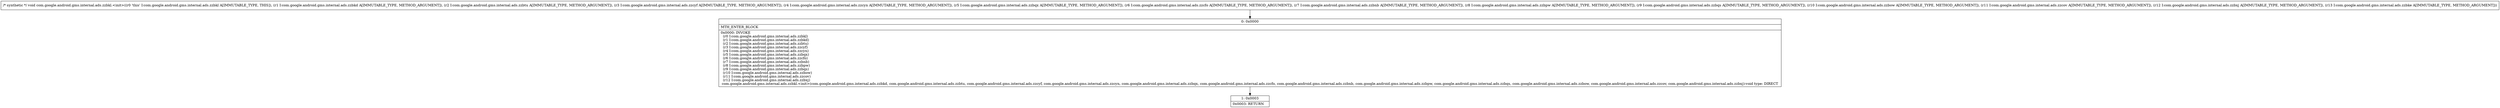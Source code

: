 digraph "CFG forcom.google.android.gms.internal.ads.zzbkl.\<init\>(Lcom\/google\/android\/gms\/internal\/ads\/zzbkd;Lcom\/google\/android\/gms\/internal\/ads\/zzbtu;Lcom\/google\/android\/gms\/internal\/ads\/zzcyf;Lcom\/google\/android\/gms\/internal\/ads\/zzcyn;Lcom\/google\/android\/gms\/internal\/ads\/zzbqx;Lcom\/google\/android\/gms\/internal\/ads\/zzcfo;Lcom\/google\/android\/gms\/internal\/ads\/zzbnb;Lcom\/google\/android\/gms\/internal\/ads\/zzbpw;Lcom\/google\/android\/gms\/internal\/ads\/zzbqs;Lcom\/google\/android\/gms\/internal\/ads\/zzbow;Lcom\/google\/android\/gms\/internal\/ads\/zzcov;Lcom\/google\/android\/gms\/internal\/ads\/zzbxj;Lcom\/google\/android\/gms\/internal\/ads\/zzbke;)V" {
Node_0 [shape=record,label="{0\:\ 0x0000|MTH_ENTER_BLOCK\l|0x0000: INVOKE  \l  (r0 I:com.google.android.gms.internal.ads.zzbkl)\l  (r1 I:com.google.android.gms.internal.ads.zzbkd)\l  (r2 I:com.google.android.gms.internal.ads.zzbtu)\l  (r3 I:com.google.android.gms.internal.ads.zzcyf)\l  (r4 I:com.google.android.gms.internal.ads.zzcyn)\l  (r5 I:com.google.android.gms.internal.ads.zzbqx)\l  (r6 I:com.google.android.gms.internal.ads.zzcfo)\l  (r7 I:com.google.android.gms.internal.ads.zzbnb)\l  (r8 I:com.google.android.gms.internal.ads.zzbpw)\l  (r9 I:com.google.android.gms.internal.ads.zzbqs)\l  (r10 I:com.google.android.gms.internal.ads.zzbow)\l  (r11 I:com.google.android.gms.internal.ads.zzcov)\l  (r12 I:com.google.android.gms.internal.ads.zzbxj)\l com.google.android.gms.internal.ads.zzbkl.\<init\>(com.google.android.gms.internal.ads.zzbkd, com.google.android.gms.internal.ads.zzbtu, com.google.android.gms.internal.ads.zzcyf, com.google.android.gms.internal.ads.zzcyn, com.google.android.gms.internal.ads.zzbqx, com.google.android.gms.internal.ads.zzcfo, com.google.android.gms.internal.ads.zzbnb, com.google.android.gms.internal.ads.zzbpw, com.google.android.gms.internal.ads.zzbqs, com.google.android.gms.internal.ads.zzbow, com.google.android.gms.internal.ads.zzcov, com.google.android.gms.internal.ads.zzbxj):void type: DIRECT \l}"];
Node_1 [shape=record,label="{1\:\ 0x0003|0x0003: RETURN   \l}"];
MethodNode[shape=record,label="{\/* synthetic *\/ void com.google.android.gms.internal.ads.zzbkl.\<init\>((r0 'this' I:com.google.android.gms.internal.ads.zzbkl A[IMMUTABLE_TYPE, THIS]), (r1 I:com.google.android.gms.internal.ads.zzbkd A[IMMUTABLE_TYPE, METHOD_ARGUMENT]), (r2 I:com.google.android.gms.internal.ads.zzbtu A[IMMUTABLE_TYPE, METHOD_ARGUMENT]), (r3 I:com.google.android.gms.internal.ads.zzcyf A[IMMUTABLE_TYPE, METHOD_ARGUMENT]), (r4 I:com.google.android.gms.internal.ads.zzcyn A[IMMUTABLE_TYPE, METHOD_ARGUMENT]), (r5 I:com.google.android.gms.internal.ads.zzbqx A[IMMUTABLE_TYPE, METHOD_ARGUMENT]), (r6 I:com.google.android.gms.internal.ads.zzcfo A[IMMUTABLE_TYPE, METHOD_ARGUMENT]), (r7 I:com.google.android.gms.internal.ads.zzbnb A[IMMUTABLE_TYPE, METHOD_ARGUMENT]), (r8 I:com.google.android.gms.internal.ads.zzbpw A[IMMUTABLE_TYPE, METHOD_ARGUMENT]), (r9 I:com.google.android.gms.internal.ads.zzbqs A[IMMUTABLE_TYPE, METHOD_ARGUMENT]), (r10 I:com.google.android.gms.internal.ads.zzbow A[IMMUTABLE_TYPE, METHOD_ARGUMENT]), (r11 I:com.google.android.gms.internal.ads.zzcov A[IMMUTABLE_TYPE, METHOD_ARGUMENT]), (r12 I:com.google.android.gms.internal.ads.zzbxj A[IMMUTABLE_TYPE, METHOD_ARGUMENT]), (r13 I:com.google.android.gms.internal.ads.zzbke A[IMMUTABLE_TYPE, METHOD_ARGUMENT])) }"];
MethodNode -> Node_0;
Node_0 -> Node_1;
}

